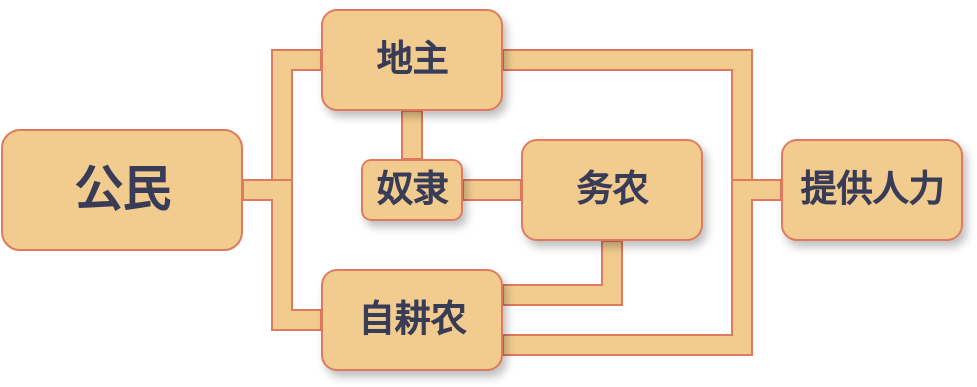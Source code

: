 <mxfile version="20.8.16" type="device" pages="2"><diagram id="S0Bxpd-woyFtgkX9RrAS" name="1"><mxGraphModel dx="977" dy="588" grid="1" gridSize="10" guides="1" tooltips="1" connect="1" arrows="1" fold="1" page="1" pageScale="1" pageWidth="827" pageHeight="1169" math="0" shadow="0"><root><mxCell id="0"/><mxCell id="1" parent="0"/><mxCell id="hK-UDEDDzYoy66o491eg-8" style="edgeStyle=orthogonalEdgeStyle;shape=flexArrow;rounded=0;orthogonalLoop=1;jettySize=auto;html=1;exitX=1;exitY=0.5;exitDx=0;exitDy=0;endArrow=none;endFill=0;fillColor=#F2CC8F;strokeColor=#E07A5F;labelBackgroundColor=none;fontColor=default;" edge="1" parent="1" source="hK-UDEDDzYoy66o491eg-5" target="hK-UDEDDzYoy66o491eg-6"><mxGeometry relative="1" as="geometry"><Array as="points"><mxPoint x="220" y="130"/><mxPoint x="220" y="65"/></Array></mxGeometry></mxCell><mxCell id="hK-UDEDDzYoy66o491eg-9" style="edgeStyle=orthogonalEdgeStyle;shape=flexArrow;rounded=0;orthogonalLoop=1;jettySize=auto;html=1;exitX=1;exitY=0.5;exitDx=0;exitDy=0;entryX=0;entryY=0.5;entryDx=0;entryDy=0;endArrow=none;endFill=0;fillColor=#F2CC8F;strokeColor=#E07A5F;labelBackgroundColor=none;fontColor=default;" edge="1" parent="1" source="hK-UDEDDzYoy66o491eg-5" target="hK-UDEDDzYoy66o491eg-7"><mxGeometry relative="1" as="geometry"><Array as="points"><mxPoint x="220" y="130"/><mxPoint x="220" y="195"/></Array></mxGeometry></mxCell><mxCell id="hK-UDEDDzYoy66o491eg-5" value="&lt;h1&gt;公民&lt;/h1&gt;" style="rounded=1;whiteSpace=wrap;html=1;fontSize=12;strokeColor=#E07A5F;fontColor=#393C56;fillColor=#F2CC8F;labelBackgroundColor=none;" vertex="1" parent="1"><mxGeometry x="80" y="100" width="120" height="60" as="geometry"/></mxCell><mxCell id="hK-UDEDDzYoy66o491eg-13" style="edgeStyle=orthogonalEdgeStyle;shape=flexArrow;rounded=0;orthogonalLoop=1;jettySize=auto;html=1;exitX=0.5;exitY=1;exitDx=0;exitDy=0;entryX=0.5;entryY=0;entryDx=0;entryDy=0;endArrow=none;endFill=0;fillColor=#F2CC8F;strokeColor=#E07A5F;labelBackgroundColor=none;fontColor=default;" edge="1" parent="1" source="hK-UDEDDzYoy66o491eg-6" target="hK-UDEDDzYoy66o491eg-12"><mxGeometry relative="1" as="geometry"/></mxCell><mxCell id="hK-UDEDDzYoy66o491eg-15" style="edgeStyle=orthogonalEdgeStyle;shape=flexArrow;rounded=0;orthogonalLoop=1;jettySize=auto;html=1;exitX=1;exitY=0.5;exitDx=0;exitDy=0;entryX=0;entryY=0.5;entryDx=0;entryDy=0;endArrow=none;endFill=0;labelBackgroundColor=none;strokeColor=#E07A5F;fontColor=default;fillColor=#F2CC8F;" edge="1" parent="1" source="hK-UDEDDzYoy66o491eg-6" target="hK-UDEDDzYoy66o491eg-18"><mxGeometry relative="1" as="geometry"><mxPoint x="440" y="130" as="targetPoint"/><Array as="points"><mxPoint x="450" y="65"/><mxPoint x="450" y="130"/></Array></mxGeometry></mxCell><mxCell id="hK-UDEDDzYoy66o491eg-6" value="&lt;h2&gt;地主&lt;/h2&gt;" style="rounded=1;whiteSpace=wrap;html=1;fontSize=12;hachureGap=4;fontFamily=Helvetica;labelBackgroundColor=none;fillColor=#F2CC8F;strokeColor=#E07A5F;fontColor=#393C56;shadow=1;" vertex="1" parent="1"><mxGeometry x="240" y="40" width="90" height="50" as="geometry"/></mxCell><mxCell id="hK-UDEDDzYoy66o491eg-16" style="edgeStyle=orthogonalEdgeStyle;shape=flexArrow;rounded=0;orthogonalLoop=1;jettySize=auto;html=1;exitX=1;exitY=0.75;exitDx=0;exitDy=0;entryX=0;entryY=0.5;entryDx=0;entryDy=0;endArrow=none;endFill=0;labelBackgroundColor=none;strokeColor=#E07A5F;fontColor=default;fillColor=#F2CC8F;" edge="1" parent="1" source="hK-UDEDDzYoy66o491eg-7" target="hK-UDEDDzYoy66o491eg-18"><mxGeometry relative="1" as="geometry"><mxPoint x="440" y="130" as="targetPoint"/><Array as="points"><mxPoint x="450" y="208"/><mxPoint x="450" y="130"/></Array></mxGeometry></mxCell><mxCell id="hK-UDEDDzYoy66o491eg-24" style="edgeStyle=orthogonalEdgeStyle;shape=flexArrow;rounded=0;orthogonalLoop=1;jettySize=auto;html=1;exitX=1;exitY=0.25;exitDx=0;exitDy=0;entryX=0.5;entryY=1;entryDx=0;entryDy=0;endArrow=none;endFill=0;labelBackgroundColor=none;strokeColor=#E07A5F;fontColor=default;fillColor=#F2CC8F;" edge="1" parent="1" source="hK-UDEDDzYoy66o491eg-7" target="hK-UDEDDzYoy66o491eg-20"><mxGeometry relative="1" as="geometry"><Array as="points"><mxPoint x="385" y="183"/></Array></mxGeometry></mxCell><mxCell id="hK-UDEDDzYoy66o491eg-7" value="&lt;h2&gt;自耕农&lt;/h2&gt;" style="rounded=1;whiteSpace=wrap;html=1;fontSize=12;hachureGap=4;fontFamily=Helvetica;labelBackgroundColor=none;fillColor=#F2CC8F;strokeColor=#E07A5F;fontColor=#393C56;shadow=1;" vertex="1" parent="1"><mxGeometry x="240" y="170" width="90" height="50" as="geometry"/></mxCell><mxCell id="hK-UDEDDzYoy66o491eg-21" style="edgeStyle=orthogonalEdgeStyle;shape=flexArrow;rounded=0;orthogonalLoop=1;jettySize=auto;html=1;exitX=1;exitY=0.5;exitDx=0;exitDy=0;entryX=0;entryY=0.5;entryDx=0;entryDy=0;endArrow=none;endFill=0;labelBackgroundColor=none;strokeColor=#E07A5F;fontColor=default;fillColor=#F2CC8F;" edge="1" parent="1" source="hK-UDEDDzYoy66o491eg-12" target="hK-UDEDDzYoy66o491eg-20"><mxGeometry relative="1" as="geometry"/></mxCell><mxCell id="hK-UDEDDzYoy66o491eg-12" value="&lt;h2&gt;奴隶&lt;/h2&gt;" style="rounded=1;whiteSpace=wrap;html=1;fontSize=12;hachureGap=4;fontFamily=Helvetica;labelBackgroundColor=none;fillColor=#F2CC8F;strokeColor=#E07A5F;fontColor=#393C56;shadow=1;" vertex="1" parent="1"><mxGeometry x="260" y="115" width="50" height="30" as="geometry"/></mxCell><mxCell id="hK-UDEDDzYoy66o491eg-18" value="&lt;h2&gt;提供人力&lt;/h2&gt;" style="rounded=1;whiteSpace=wrap;html=1;fontSize=12;hachureGap=4;fontFamily=Helvetica;labelBackgroundColor=none;fillColor=#F2CC8F;strokeColor=#E07A5F;fontColor=#393C56;shadow=1;" vertex="1" parent="1"><mxGeometry x="470" y="105" width="90" height="50" as="geometry"/></mxCell><mxCell id="hK-UDEDDzYoy66o491eg-20" value="&lt;h2&gt;务农&lt;/h2&gt;" style="rounded=1;whiteSpace=wrap;html=1;fontSize=12;hachureGap=4;fontFamily=Helvetica;labelBackgroundColor=none;fillColor=#F2CC8F;strokeColor=#E07A5F;fontColor=#393C56;shadow=1;" vertex="1" parent="1"><mxGeometry x="340" y="105" width="90" height="50" as="geometry"/></mxCell></root></mxGraphModel></diagram><diagram id="C5RBs43oDa-KdzZeNtuy" name="Page-1"><mxGraphModel dx="964" dy="574" grid="1" gridSize="10" guides="1" tooltips="1" connect="1" arrows="1" fold="1" page="1" pageScale="1" pageWidth="827" pageHeight="1169" math="0" shadow="0"><root><mxCell id="WIyWlLk6GJQsqaUBKTNV-0"/><mxCell id="WIyWlLk6GJQsqaUBKTNV-1" parent="WIyWlLk6GJQsqaUBKTNV-0"/><mxCell id="z01sfuz8EiZMwnX5j2F6-0" value="" style="rounded=0;whiteSpace=wrap;html=1;" parent="WIyWlLk6GJQsqaUBKTNV-1" vertex="1"><mxGeometry width="220" height="240" as="geometry"/></mxCell><mxCell id="z01sfuz8EiZMwnX5j2F6-1" value="公民" style="text;html=1;strokeColor=none;fillColor=none;align=center;verticalAlign=middle;whiteSpace=wrap;rounded=0;" parent="WIyWlLk6GJQsqaUBKTNV-1" vertex="1"><mxGeometry x="10" y="10" width="60" height="30" as="geometry"/></mxCell><mxCell id="z01sfuz8EiZMwnX5j2F6-2" value="贵族" style="rounded=1;whiteSpace=wrap;html=1;" parent="WIyWlLk6GJQsqaUBKTNV-1" vertex="1"><mxGeometry x="80" y="50" width="60" height="30" as="geometry"/></mxCell><mxCell id="z01sfuz8EiZMwnX5j2F6-6" value="平民" style="rounded=1;whiteSpace=wrap;html=1;" parent="WIyWlLk6GJQsqaUBKTNV-1" vertex="1"><mxGeometry x="80" y="160" width="60" height="40" as="geometry"/></mxCell><mxCell id="lASUNvQ9J3vihevpAX6t-20" style="edgeStyle=orthogonalEdgeStyle;rounded=0;orthogonalLoop=1;jettySize=auto;html=1;exitX=0.5;exitY=0;exitDx=0;exitDy=0;entryX=0.5;entryY=1;entryDx=0;entryDy=0;" parent="WIyWlLk6GJQsqaUBKTNV-1" source="z01sfuz8EiZMwnX5j2F6-7" target="lASUNvQ9J3vihevpAX6t-4" edge="1"><mxGeometry relative="1" as="geometry"/></mxCell><mxCell id="z01sfuz8EiZMwnX5j2F6-7" value="奴隶" style="rounded=1;whiteSpace=wrap;html=1;" parent="WIyWlLk6GJQsqaUBKTNV-1" vertex="1"><mxGeometry x="310" y="260" width="60" height="40" as="geometry"/></mxCell><mxCell id="lASUNvQ9J3vihevpAX6t-1" value="贵族" style="rounded=1;whiteSpace=wrap;html=1;" parent="WIyWlLk6GJQsqaUBKTNV-1" vertex="1"><mxGeometry x="310" y="80" width="60" height="35" as="geometry"/></mxCell><mxCell id="7" style="edgeStyle=none;html=1;exitX=0.5;exitY=0;exitDx=0;exitDy=0;entryX=0.5;entryY=1;entryDx=0;entryDy=0;" parent="WIyWlLk6GJQsqaUBKTNV-1" source="lASUNvQ9J3vihevpAX6t-4" target="4" edge="1"><mxGeometry relative="1" as="geometry"/></mxCell><mxCell id="lASUNvQ9J3vihevpAX6t-4" value="平民" style="rounded=1;whiteSpace=wrap;html=1;" parent="WIyWlLk6GJQsqaUBKTNV-1" vertex="1"><mxGeometry x="310" y="200" width="60" height="40" as="geometry"/></mxCell><mxCell id="QNNoiNcQZuGKIKIkeOL5-6" style="edgeStyle=orthogonalEdgeStyle;rounded=0;orthogonalLoop=1;jettySize=auto;html=1;exitX=1;exitY=0.5;exitDx=0;exitDy=0;entryX=0;entryY=0.5;entryDx=0;entryDy=0;" parent="WIyWlLk6GJQsqaUBKTNV-1" source="QNNoiNcQZuGKIKIkeOL5-0" target="QNNoiNcQZuGKIKIkeOL5-1" edge="1"><mxGeometry relative="1" as="geometry"/></mxCell><mxCell id="QNNoiNcQZuGKIKIkeOL5-7" style="edgeStyle=orthogonalEdgeStyle;rounded=0;orthogonalLoop=1;jettySize=auto;html=1;exitX=1;exitY=0.5;exitDx=0;exitDy=0;entryX=0;entryY=0.5;entryDx=0;entryDy=0;" parent="WIyWlLk6GJQsqaUBKTNV-1" source="QNNoiNcQZuGKIKIkeOL5-0" target="QNNoiNcQZuGKIKIkeOL5-2" edge="1"><mxGeometry relative="1" as="geometry"/></mxCell><mxCell id="QNNoiNcQZuGKIKIkeOL5-8" style="edgeStyle=orthogonalEdgeStyle;rounded=0;orthogonalLoop=1;jettySize=auto;html=1;exitX=1;exitY=0.5;exitDx=0;exitDy=0;entryX=0;entryY=0.5;entryDx=0;entryDy=0;" parent="WIyWlLk6GJQsqaUBKTNV-1" source="QNNoiNcQZuGKIKIkeOL5-0" target="QNNoiNcQZuGKIKIkeOL5-4" edge="1"><mxGeometry relative="1" as="geometry"/></mxCell><mxCell id="QNNoiNcQZuGKIKIkeOL5-0" value="counrry" style="rounded=1;whiteSpace=wrap;html=1;" parent="WIyWlLk6GJQsqaUBKTNV-1" vertex="1"><mxGeometry x="60" y="470" width="120" height="60" as="geometry"/></mxCell><mxCell id="QNNoiNcQZuGKIKIkeOL5-17" style="edgeStyle=orthogonalEdgeStyle;rounded=0;orthogonalLoop=1;jettySize=auto;html=1;exitX=1;exitY=0.5;exitDx=0;exitDy=0;entryX=0;entryY=0.5;entryDx=0;entryDy=0;" parent="WIyWlLk6GJQsqaUBKTNV-1" source="QNNoiNcQZuGKIKIkeOL5-1" target="QNNoiNcQZuGKIKIkeOL5-10" edge="1"><mxGeometry relative="1" as="geometry"/></mxCell><mxCell id="QNNoiNcQZuGKIKIkeOL5-18" style="edgeStyle=orthogonalEdgeStyle;rounded=0;orthogonalLoop=1;jettySize=auto;html=1;exitX=1;exitY=0.5;exitDx=0;exitDy=0;entryX=0;entryY=0.5;entryDx=0;entryDy=0;" parent="WIyWlLk6GJQsqaUBKTNV-1" source="QNNoiNcQZuGKIKIkeOL5-1" target="QNNoiNcQZuGKIKIkeOL5-11" edge="1"><mxGeometry relative="1" as="geometry"/></mxCell><mxCell id="QNNoiNcQZuGKIKIkeOL5-19" style="edgeStyle=orthogonalEdgeStyle;rounded=0;orthogonalLoop=1;jettySize=auto;html=1;exitX=1;exitY=0.5;exitDx=0;exitDy=0;entryX=0;entryY=0.5;entryDx=0;entryDy=0;" parent="WIyWlLk6GJQsqaUBKTNV-1" source="QNNoiNcQZuGKIKIkeOL5-1" target="QNNoiNcQZuGKIKIkeOL5-13" edge="1"><mxGeometry relative="1" as="geometry"/></mxCell><mxCell id="QNNoiNcQZuGKIKIkeOL5-1" value="state1" style="rounded=1;whiteSpace=wrap;html=1;" parent="WIyWlLk6GJQsqaUBKTNV-1" vertex="1"><mxGeometry x="240" y="400" width="80" height="40" as="geometry"/></mxCell><mxCell id="QNNoiNcQZuGKIKIkeOL5-2" value="state2" style="rounded=1;whiteSpace=wrap;html=1;" parent="WIyWlLk6GJQsqaUBKTNV-1" vertex="1"><mxGeometry x="240" y="480" width="80" height="40" as="geometry"/></mxCell><mxCell id="QNNoiNcQZuGKIKIkeOL5-4" value="stateN" style="rounded=1;whiteSpace=wrap;html=1;" parent="WIyWlLk6GJQsqaUBKTNV-1" vertex="1"><mxGeometry x="240" y="600" width="80" height="40" as="geometry"/></mxCell><mxCell id="QNNoiNcQZuGKIKIkeOL5-5" value="" style="endArrow=none;dashed=1;html=1;dashPattern=1 3;strokeWidth=2;rounded=0;exitX=0.5;exitY=0;exitDx=0;exitDy=0;" parent="WIyWlLk6GJQsqaUBKTNV-1" source="QNNoiNcQZuGKIKIkeOL5-4" edge="1"><mxGeometry width="50" height="50" relative="1" as="geometry"><mxPoint x="280" y="570" as="sourcePoint"/><mxPoint x="279.5" y="520" as="targetPoint"/></mxGeometry></mxCell><mxCell id="QNNoiNcQZuGKIKIkeOL5-10" value="province1" style="rounded=1;whiteSpace=wrap;html=1;" parent="WIyWlLk6GJQsqaUBKTNV-1" vertex="1"><mxGeometry x="400" y="360" width="80" height="40" as="geometry"/></mxCell><mxCell id="QNNoiNcQZuGKIKIkeOL5-11" value="province2" style="rounded=1;whiteSpace=wrap;html=1;" parent="WIyWlLk6GJQsqaUBKTNV-1" vertex="1"><mxGeometry x="400" y="440" width="80" height="40" as="geometry"/></mxCell><mxCell id="QNNoiNcQZuGKIKIkeOL5-13" value="provinceN" style="rounded=1;whiteSpace=wrap;html=1;" parent="WIyWlLk6GJQsqaUBKTNV-1" vertex="1"><mxGeometry x="400" y="560" width="80" height="40" as="geometry"/></mxCell><mxCell id="QNNoiNcQZuGKIKIkeOL5-16" value="" style="endArrow=none;dashed=1;html=1;dashPattern=1 3;strokeWidth=2;rounded=0;exitX=0.5;exitY=0;exitDx=0;exitDy=0;" parent="WIyWlLk6GJQsqaUBKTNV-1" edge="1"><mxGeometry width="50" height="50" relative="1" as="geometry"><mxPoint x="440" y="560" as="sourcePoint"/><mxPoint x="439.5" y="480" as="targetPoint"/></mxGeometry></mxCell><mxCell id="QNNoiNcQZuGKIKIkeOL5-21" value="种植 畜牧 渔猎" style="rounded=1;whiteSpace=wrap;html=1;" parent="WIyWlLk6GJQsqaUBKTNV-1" vertex="1"><mxGeometry x="520" y="357.5" width="120" height="45" as="geometry"/></mxCell><mxCell id="QNNoiNcQZuGKIKIkeOL5-22" value="" style="endArrow=classic;html=1;rounded=0;exitX=1;exitY=0.5;exitDx=0;exitDy=0;entryX=0;entryY=0.5;entryDx=0;entryDy=0;" parent="WIyWlLk6GJQsqaUBKTNV-1" source="QNNoiNcQZuGKIKIkeOL5-10" target="QNNoiNcQZuGKIKIkeOL5-21" edge="1"><mxGeometry width="50" height="50" relative="1" as="geometry"><mxPoint x="560" y="640" as="sourcePoint"/><mxPoint x="610" y="590" as="targetPoint"/></mxGeometry></mxCell><mxCell id="QNNoiNcQZuGKIKIkeOL5-23" value="regional trade" style="rounded=1;whiteSpace=wrap;html=1;" parent="WIyWlLk6GJQsqaUBKTNV-1" vertex="1"><mxGeometry x="60" y="730" width="120" height="60" as="geometry"/></mxCell><mxCell id="QNNoiNcQZuGKIKIkeOL5-24" value="provincal trade" style="rounded=1;whiteSpace=wrap;html=1;" parent="WIyWlLk6GJQsqaUBKTNV-1" vertex="1"><mxGeometry x="200" y="730" width="120" height="60" as="geometry"/></mxCell><mxCell id="0" value="公民" style="rounded=1;whiteSpace=wrap;html=1;" parent="WIyWlLk6GJQsqaUBKTNV-1" vertex="1"><mxGeometry x="80" y="105" width="60" height="35" as="geometry"/></mxCell><mxCell id="6" style="edgeStyle=none;html=1;exitX=0.5;exitY=0;exitDx=0;exitDy=0;entryX=0.5;entryY=1;entryDx=0;entryDy=0;" parent="WIyWlLk6GJQsqaUBKTNV-1" source="4" target="lASUNvQ9J3vihevpAX6t-1" edge="1"><mxGeometry relative="1" as="geometry"/></mxCell><mxCell id="4" value="公民" style="rounded=1;whiteSpace=wrap;html=1;" parent="WIyWlLk6GJQsqaUBKTNV-1" vertex="1"><mxGeometry x="310" y="140" width="60" height="40" as="geometry"/></mxCell></root></mxGraphModel></diagram></mxfile>